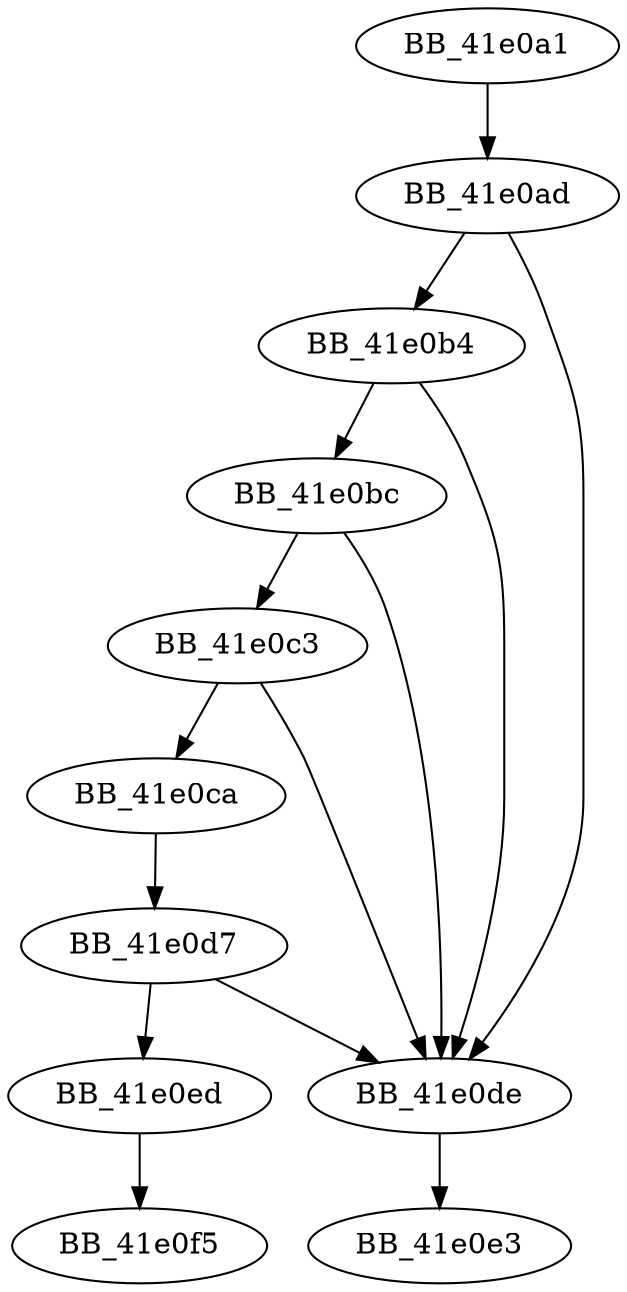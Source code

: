 DiGraph ___DestructExceptionObject{
BB_41e0a1->BB_41e0ad
BB_41e0ad->BB_41e0b4
BB_41e0ad->BB_41e0de
BB_41e0b4->BB_41e0bc
BB_41e0b4->BB_41e0de
BB_41e0bc->BB_41e0c3
BB_41e0bc->BB_41e0de
BB_41e0c3->BB_41e0ca
BB_41e0c3->BB_41e0de
BB_41e0ca->BB_41e0d7
BB_41e0d7->BB_41e0de
BB_41e0d7->BB_41e0ed
BB_41e0de->BB_41e0e3
BB_41e0ed->BB_41e0f5
}
